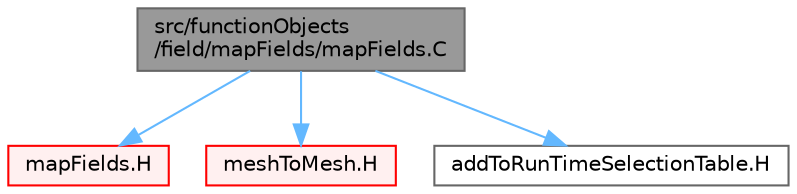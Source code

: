 digraph "src/functionObjects/field/mapFields/mapFields.C"
{
 // LATEX_PDF_SIZE
  bgcolor="transparent";
  edge [fontname=Helvetica,fontsize=10,labelfontname=Helvetica,labelfontsize=10];
  node [fontname=Helvetica,fontsize=10,shape=box,height=0.2,width=0.4];
  Node1 [id="Node000001",label="src/functionObjects\l/field/mapFields/mapFields.C",height=0.2,width=0.4,color="gray40", fillcolor="grey60", style="filled", fontcolor="black",tooltip=" "];
  Node1 -> Node2 [id="edge1_Node000001_Node000002",color="steelblue1",style="solid",tooltip=" "];
  Node2 [id="Node000002",label="mapFields.H",height=0.2,width=0.4,color="red", fillcolor="#FFF0F0", style="filled",URL="$mapFields_8H.html",tooltip=" "];
  Node1 -> Node266 [id="edge2_Node000001_Node000266",color="steelblue1",style="solid",tooltip=" "];
  Node266 [id="Node000266",label="meshToMesh.H",height=0.2,width=0.4,color="red", fillcolor="#FFF0F0", style="filled",URL="$meshToMesh_8H.html",tooltip=" "];
  Node1 -> Node388 [id="edge3_Node000001_Node000388",color="steelblue1",style="solid",tooltip=" "];
  Node388 [id="Node000388",label="addToRunTimeSelectionTable.H",height=0.2,width=0.4,color="grey40", fillcolor="white", style="filled",URL="$addToRunTimeSelectionTable_8H.html",tooltip="Macros for easy insertion into run-time selection tables."];
}

